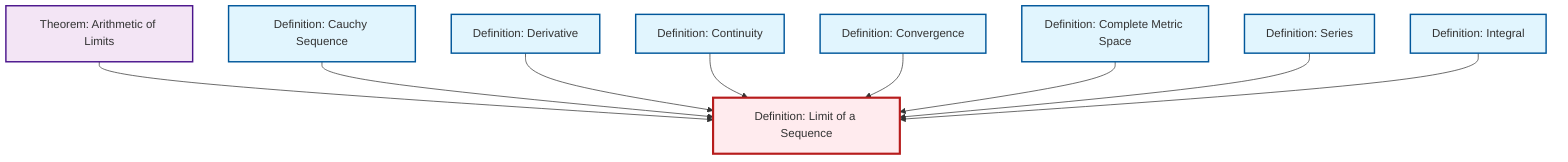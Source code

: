 graph TD
    classDef definition fill:#e1f5fe,stroke:#01579b,stroke-width:2px
    classDef theorem fill:#f3e5f5,stroke:#4a148c,stroke-width:2px
    classDef axiom fill:#fff3e0,stroke:#e65100,stroke-width:2px
    classDef example fill:#e8f5e9,stroke:#1b5e20,stroke-width:2px
    classDef current fill:#ffebee,stroke:#b71c1c,stroke-width:3px
    def-limit["Definition: Limit of a Sequence"]:::definition
    def-continuity["Definition: Continuity"]:::definition
    def-complete-metric-space["Definition: Complete Metric Space"]:::definition
    def-cauchy-sequence["Definition: Cauchy Sequence"]:::definition
    def-series["Definition: Series"]:::definition
    def-convergence["Definition: Convergence"]:::definition
    def-derivative["Definition: Derivative"]:::definition
    thm-limit-arithmetic["Theorem: Arithmetic of Limits"]:::theorem
    def-integral["Definition: Integral"]:::definition
    thm-limit-arithmetic --> def-limit
    def-cauchy-sequence --> def-limit
    def-derivative --> def-limit
    def-continuity --> def-limit
    def-convergence --> def-limit
    def-complete-metric-space --> def-limit
    def-series --> def-limit
    def-integral --> def-limit
    class def-limit current